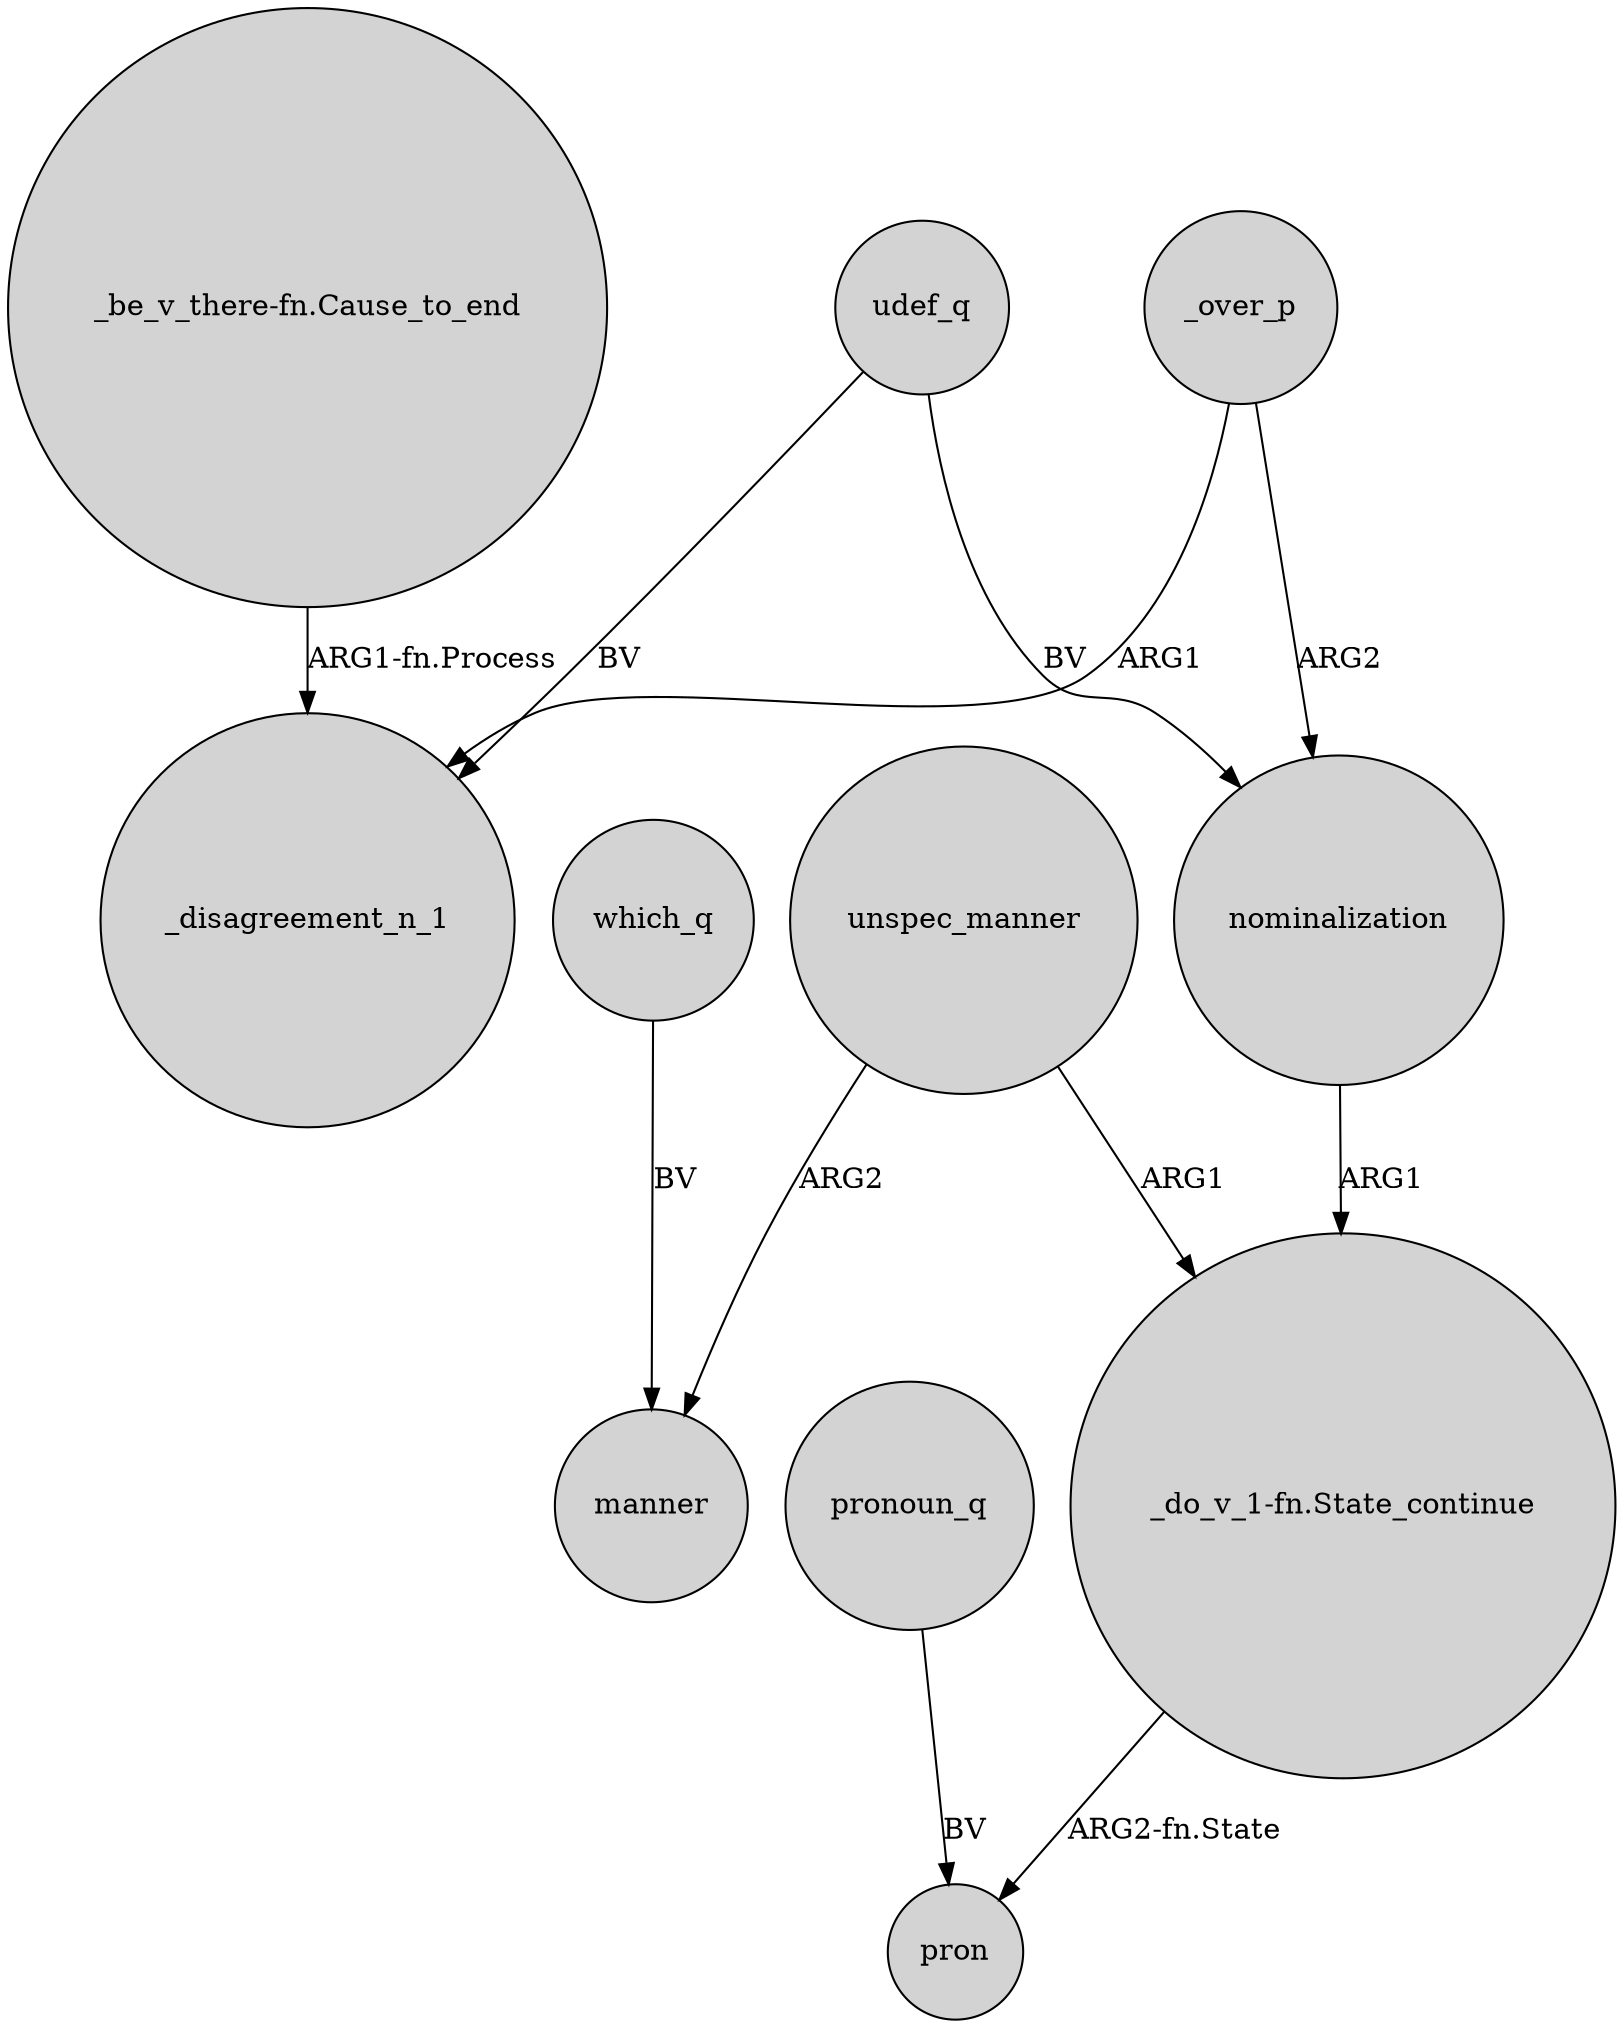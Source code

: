 digraph {
	node [shape=circle style=filled]
	"_be_v_there-fn.Cause_to_end" -> _disagreement_n_1 [label="ARG1-fn.Process"]
	which_q -> manner [label=BV]
	unspec_manner -> manner [label=ARG2]
	unspec_manner -> "_do_v_1-fn.State_continue" [label=ARG1]
	_over_p -> _disagreement_n_1 [label=ARG1]
	_over_p -> nominalization [label=ARG2]
	"_do_v_1-fn.State_continue" -> pron [label="ARG2-fn.State"]
	pronoun_q -> pron [label=BV]
	udef_q -> _disagreement_n_1 [label=BV]
	nominalization -> "_do_v_1-fn.State_continue" [label=ARG1]
	udef_q -> nominalization [label=BV]
}
